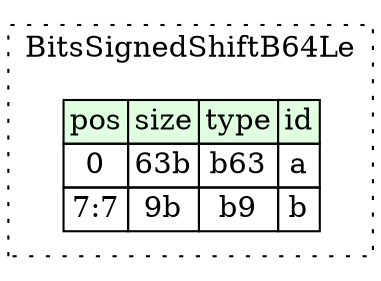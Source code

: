 digraph {
	rankdir=LR;
	node [shape=plaintext];
	subgraph cluster__bits_signed_shift_b64_le {
		label="BitsSignedShiftB64Le";
		graph[style=dotted];

		bits_signed_shift_b64_le__seq [label=<<TABLE BORDER="0" CELLBORDER="1" CELLSPACING="0">
			<TR><TD BGCOLOR="#E0FFE0">pos</TD><TD BGCOLOR="#E0FFE0">size</TD><TD BGCOLOR="#E0FFE0">type</TD><TD BGCOLOR="#E0FFE0">id</TD></TR>
			<TR><TD PORT="a_pos">0</TD><TD PORT="a_size">63b</TD><TD>b63</TD><TD PORT="a_type">a</TD></TR>
			<TR><TD PORT="b_pos">7:7</TD><TD PORT="b_size">9b</TD><TD>b9</TD><TD PORT="b_type">b</TD></TR>
		</TABLE>>];
	}
}
